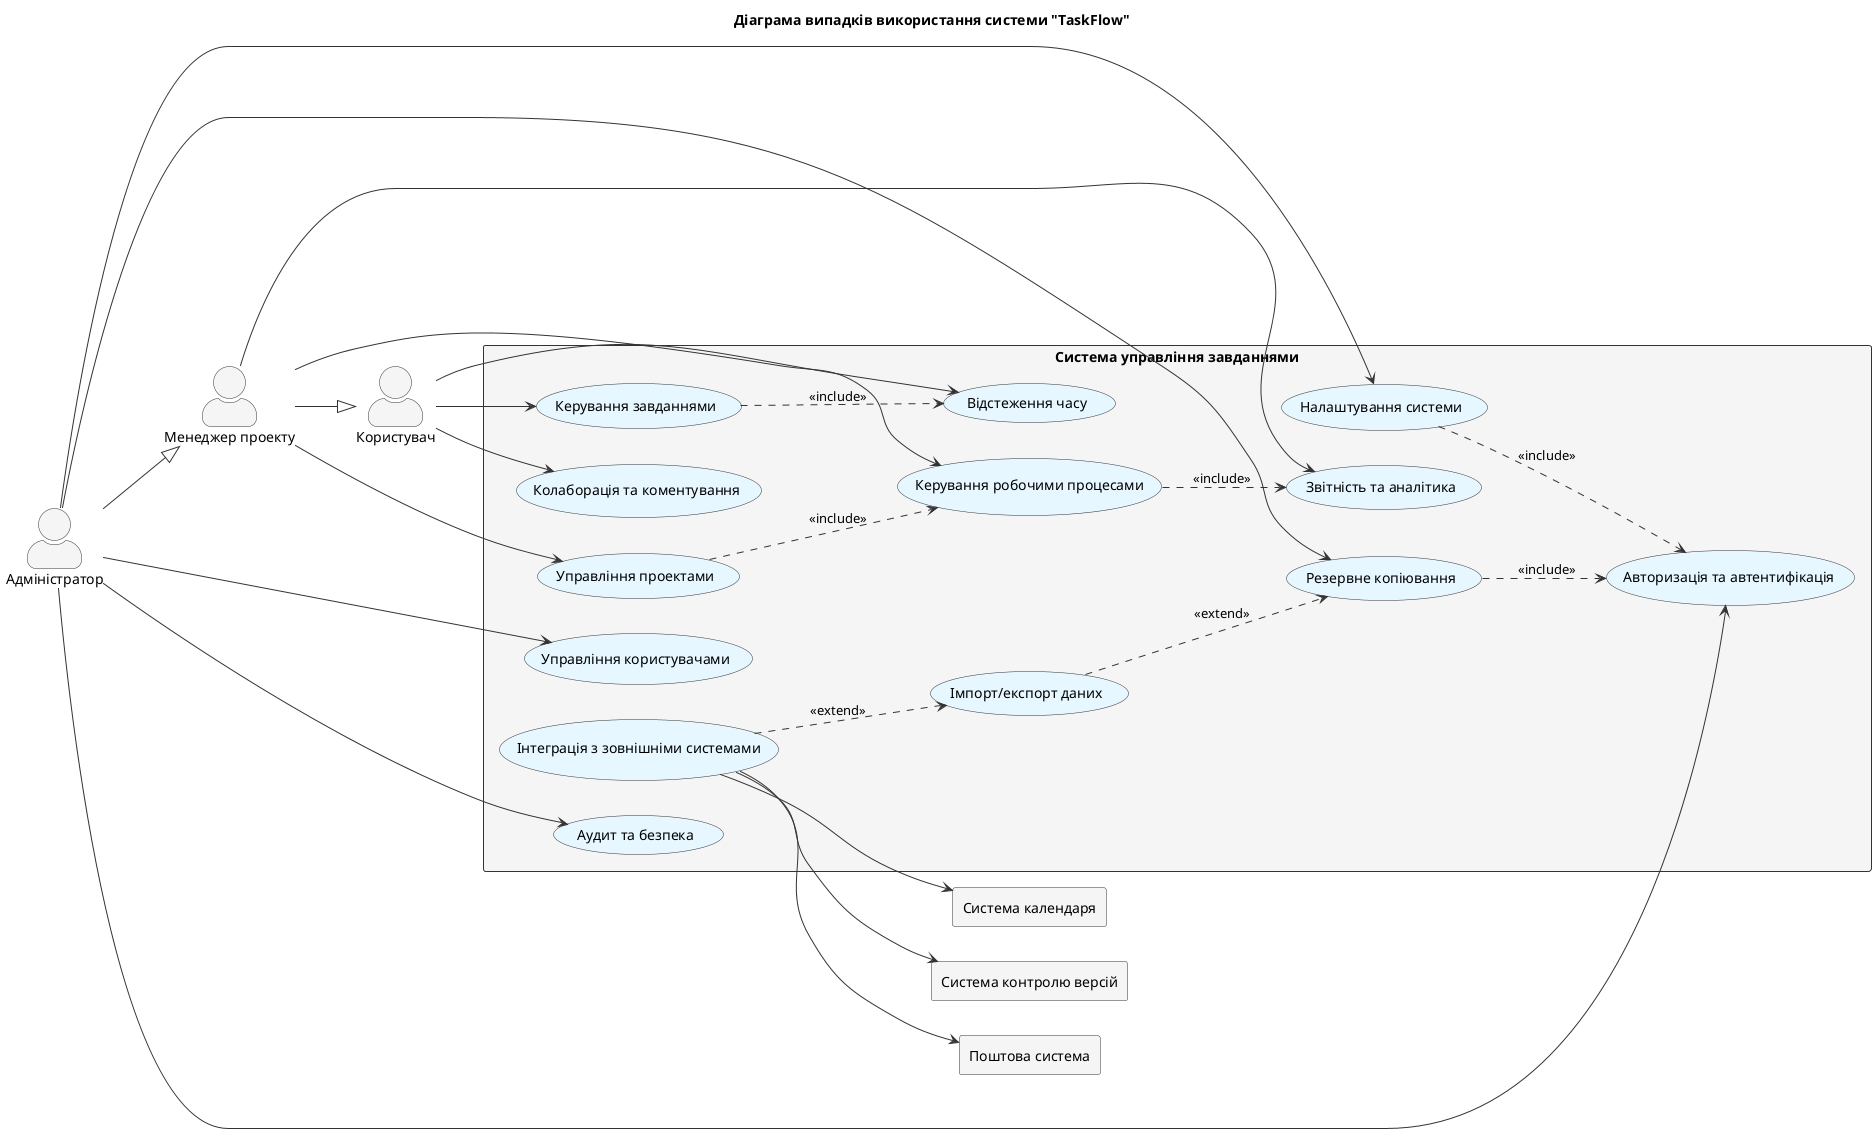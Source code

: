 @startuml TaskFlow Use Case Diagram

left to right direction

' Заголовок
title Діаграма випадків використання системи "TaskFlow"

' Оформлення
skinparam actorStyle awesome
skinparam usecase {
  BackgroundColor #e6f7ff
  BorderColor #333
  ArrowColor #333
}
skinparam actor {
  BackgroundColor #f5f5f5
  BorderColor #333
}
skinparam rectangle {
  BackgroundColor #f5f5f5
  BorderColor #333
}

' Границя системи
rectangle "Система управління завданнями" {
  ' Випадки використання - Управління користувачами та завданнями
  usecase "Управління користувачами" as UC1
  usecase "Керування завданнями" as UC2
  usecase "Відстеження часу" as UC3
  usecase "Колаборація та коментування" as UC4
  
  ' Випадки використання - Управління проектами
  usecase "Управління проектами" as UC5
  usecase "Керування робочими процесами" as UC6
  usecase "Звітність та аналітика" as UC7
  usecase "Налаштування системи" as UC8
  
  ' Випадки використання - Інтеграції та безпека
  usecase "Інтеграція з зовнішніми системами" as UC9
  usecase "Імпорт/експорт даних" as UC10
  usecase "Резервне копіювання" as UC11
  usecase "Авторизація та автентифікація" as UC12
  usecase "Аудит та безпека" as UC13
}

' Актори
actor "Користувач" as User
actor "Менеджер проекту" as Manager
actor "Адміністратор" as Admin
rectangle "Поштова система" as MailSystem
rectangle "Система календаря" as CalendarSystem
rectangle "Система контролю версій" as VersionControlSystem

' Відношення спадкування між акторами
Manager --|> User
Admin --|> Manager

' Зв'язки користувача з випадками використання
User --> UC2
User --> UC3
User --> UC4

' Зв'язки менеджера проекту з випадками використання
Manager --> UC5
Manager --> UC6
Manager --> UC7

' Зв'язки адміністратора з випадками використання
Admin --> UC1
Admin --> UC8
Admin --> UC11
Admin --> UC12
Admin --> UC13

' Відношення включення
UC2 ..> UC3 : <<include>>
UC5 ..> UC6 : <<include>>
UC6 ..> UC7 : <<include>>
UC8 ..> UC12 : <<include>>
UC11 ..> UC12 : <<include>>

' Відношення розширення
UC9 ..> UC10 : <<extend>>
UC10 ..> UC11 : <<extend>>

' Зв'язки з зовнішніми системами
UC9 --> MailSystem
UC9 --> CalendarSystem
UC9 --> VersionControlSystem

@enduml